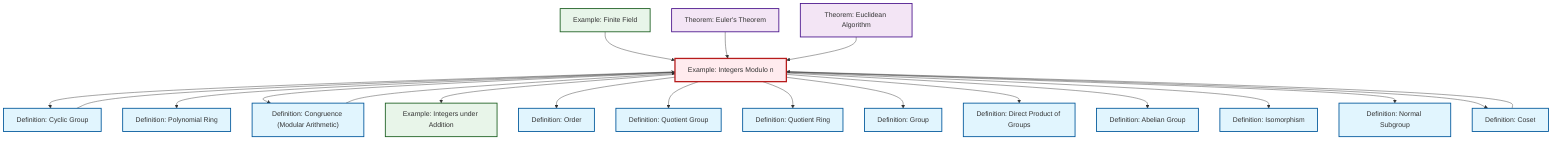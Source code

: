 graph TD
    classDef definition fill:#e1f5fe,stroke:#01579b,stroke-width:2px
    classDef theorem fill:#f3e5f5,stroke:#4a148c,stroke-width:2px
    classDef axiom fill:#fff3e0,stroke:#e65100,stroke-width:2px
    classDef example fill:#e8f5e9,stroke:#1b5e20,stroke-width:2px
    classDef current fill:#ffebee,stroke:#b71c1c,stroke-width:3px
    def-normal-subgroup["Definition: Normal Subgroup"]:::definition
    thm-euler["Theorem: Euler's Theorem"]:::theorem
    def-quotient-ring["Definition: Quotient Ring"]:::definition
    def-coset["Definition: Coset"]:::definition
    def-order["Definition: Order"]:::definition
    thm-euclidean-algorithm["Theorem: Euclidean Algorithm"]:::theorem
    ex-finite-field["Example: Finite Field"]:::example
    def-group["Definition: Group"]:::definition
    def-cyclic-group["Definition: Cyclic Group"]:::definition
    def-congruence["Definition: Congruence (Modular Arithmetic)"]:::definition
    def-isomorphism["Definition: Isomorphism"]:::definition
    def-polynomial-ring["Definition: Polynomial Ring"]:::definition
    ex-integers-addition["Example: Integers under Addition"]:::example
    def-abelian-group["Definition: Abelian Group"]:::definition
    ex-quotient-integers-mod-n["Example: Integers Modulo n"]:::example
    def-quotient-group["Definition: Quotient Group"]:::definition
    def-direct-product["Definition: Direct Product of Groups"]:::definition
    ex-quotient-integers-mod-n --> def-cyclic-group
    ex-quotient-integers-mod-n --> def-polynomial-ring
    def-congruence --> ex-quotient-integers-mod-n
    ex-quotient-integers-mod-n --> def-congruence
    ex-quotient-integers-mod-n --> ex-integers-addition
    ex-quotient-integers-mod-n --> def-order
    ex-quotient-integers-mod-n --> def-quotient-group
    ex-quotient-integers-mod-n --> def-quotient-ring
    ex-quotient-integers-mod-n --> def-group
    ex-quotient-integers-mod-n --> def-direct-product
    ex-finite-field --> ex-quotient-integers-mod-n
    thm-euler --> ex-quotient-integers-mod-n
    def-cyclic-group --> ex-quotient-integers-mod-n
    def-coset --> ex-quotient-integers-mod-n
    ex-quotient-integers-mod-n --> def-abelian-group
    ex-quotient-integers-mod-n --> def-isomorphism
    thm-euclidean-algorithm --> ex-quotient-integers-mod-n
    ex-quotient-integers-mod-n --> def-normal-subgroup
    ex-quotient-integers-mod-n --> def-coset
    class ex-quotient-integers-mod-n current